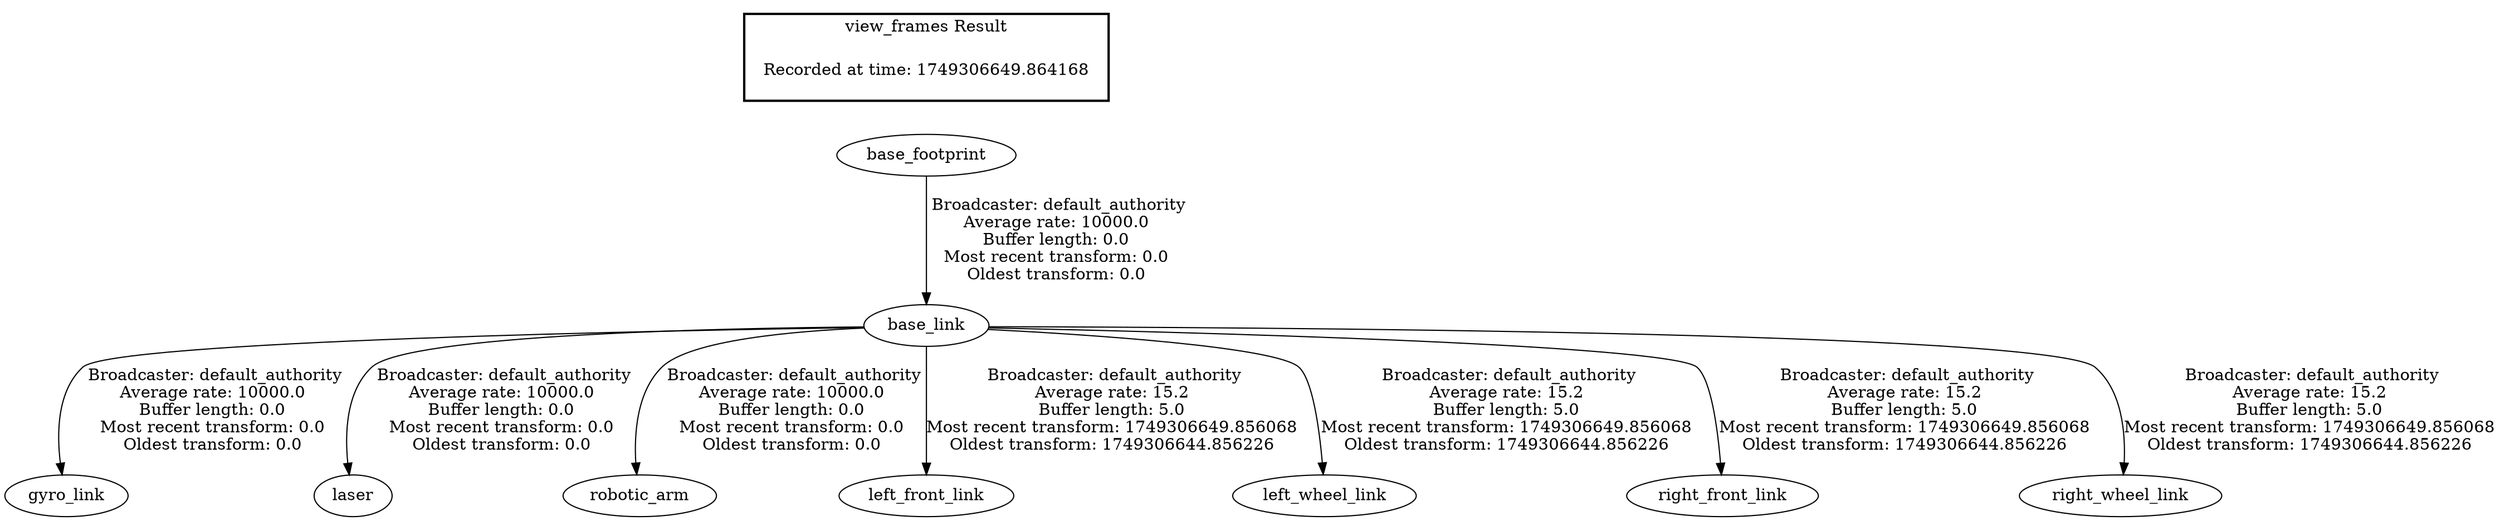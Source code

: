 digraph G {
"base_footprint" -> "base_link"[label=" Broadcaster: default_authority\nAverage rate: 10000.0\nBuffer length: 0.0\nMost recent transform: 0.0\nOldest transform: 0.0\n"];
"base_link" -> "gyro_link"[label=" Broadcaster: default_authority\nAverage rate: 10000.0\nBuffer length: 0.0\nMost recent transform: 0.0\nOldest transform: 0.0\n"];
"base_link" -> "laser"[label=" Broadcaster: default_authority\nAverage rate: 10000.0\nBuffer length: 0.0\nMost recent transform: 0.0\nOldest transform: 0.0\n"];
"base_link" -> "robotic_arm"[label=" Broadcaster: default_authority\nAverage rate: 10000.0\nBuffer length: 0.0\nMost recent transform: 0.0\nOldest transform: 0.0\n"];
"base_link" -> "left_front_link"[label=" Broadcaster: default_authority\nAverage rate: 15.2\nBuffer length: 5.0\nMost recent transform: 1749306649.856068\nOldest transform: 1749306644.856226\n"];
"base_link" -> "left_wheel_link"[label=" Broadcaster: default_authority\nAverage rate: 15.2\nBuffer length: 5.0\nMost recent transform: 1749306649.856068\nOldest transform: 1749306644.856226\n"];
"base_link" -> "right_front_link"[label=" Broadcaster: default_authority\nAverage rate: 15.2\nBuffer length: 5.0\nMost recent transform: 1749306649.856068\nOldest transform: 1749306644.856226\n"];
"base_link" -> "right_wheel_link"[label=" Broadcaster: default_authority\nAverage rate: 15.2\nBuffer length: 5.0\nMost recent transform: 1749306649.856068\nOldest transform: 1749306644.856226\n"];
edge [style=invis];
 subgraph cluster_legend { style=bold; color=black; label ="view_frames Result";
"Recorded at time: 1749306649.864168"[ shape=plaintext ] ;
}->"base_footprint";
}